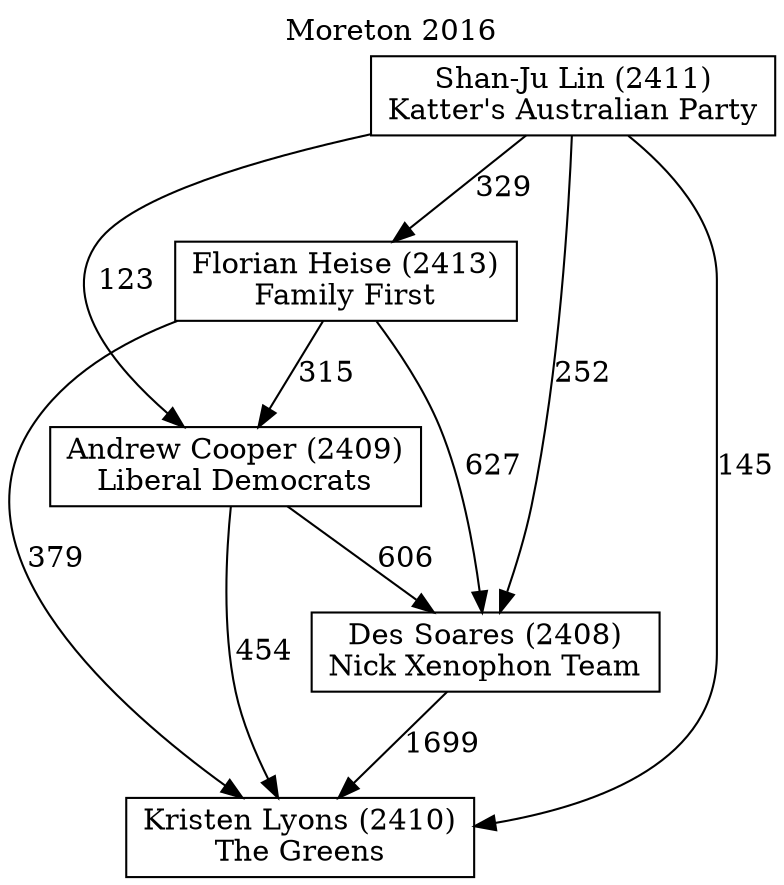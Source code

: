 // House preference flow
digraph "Kristen Lyons (2410)_Moreton_2016" {
	graph [label="Moreton 2016" labelloc=t mclimit=10]
	node [shape=box]
	"Florian Heise (2413)" [label="Florian Heise (2413)
Family First"]
	"Kristen Lyons (2410)" [label="Kristen Lyons (2410)
The Greens"]
	"Des Soares (2408)" [label="Des Soares (2408)
Nick Xenophon Team"]
	"Andrew Cooper (2409)" [label="Andrew Cooper (2409)
Liberal Democrats"]
	"Shan-Ju Lin (2411)" [label="Shan-Ju Lin (2411)
Katter's Australian Party"]
	"Shan-Ju Lin (2411)" -> "Des Soares (2408)" [label=252]
	"Florian Heise (2413)" -> "Des Soares (2408)" [label=627]
	"Florian Heise (2413)" -> "Kristen Lyons (2410)" [label=379]
	"Florian Heise (2413)" -> "Andrew Cooper (2409)" [label=315]
	"Shan-Ju Lin (2411)" -> "Florian Heise (2413)" [label=329]
	"Des Soares (2408)" -> "Kristen Lyons (2410)" [label=1699]
	"Shan-Ju Lin (2411)" -> "Kristen Lyons (2410)" [label=145]
	"Shan-Ju Lin (2411)" -> "Andrew Cooper (2409)" [label=123]
	"Andrew Cooper (2409)" -> "Kristen Lyons (2410)" [label=454]
	"Andrew Cooper (2409)" -> "Des Soares (2408)" [label=606]
}
